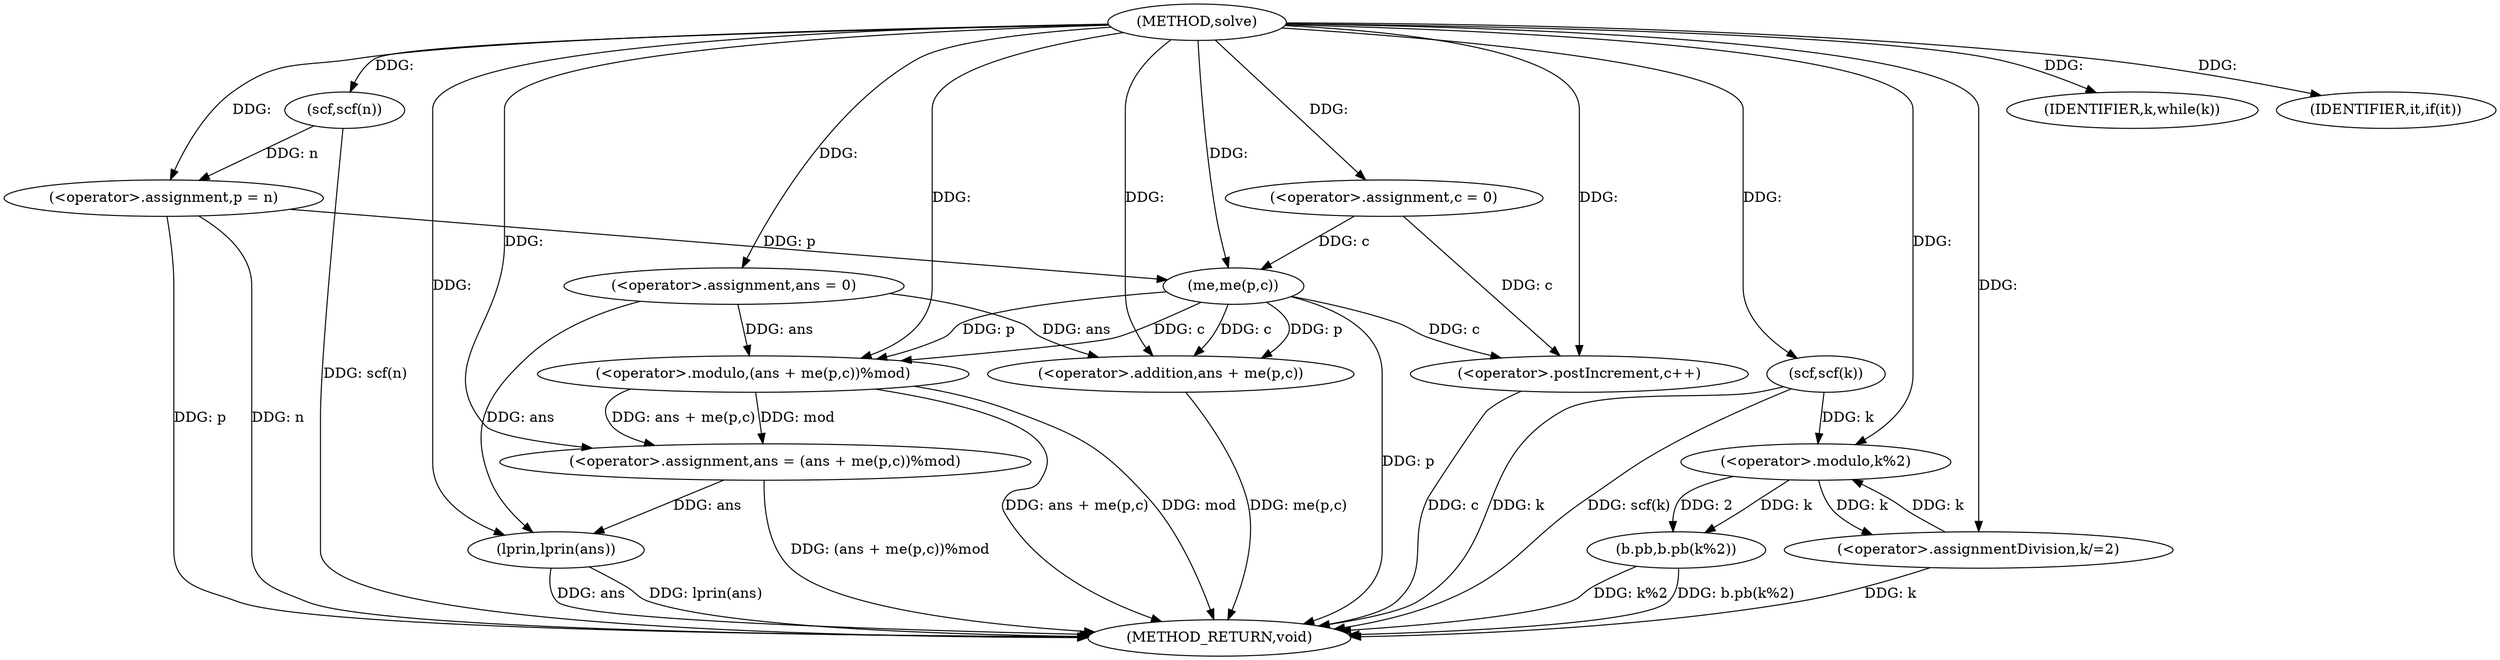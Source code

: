digraph "solve" {  
"1000142" [label = "(METHOD,solve)" ]
"1000191" [label = "(METHOD_RETURN,void)" ]
"1000163" [label = "(<operator>.assignment,c = 0)" ]
"1000167" [label = "(<operator>.assignment,ans = 0)" ]
"1000171" [label = "(<operator>.assignment,p = n)" ]
"1000189" [label = "(lprin,lprin(ans))" ]
"1000147" [label = "(scf,scf(n))" ]
"1000149" [label = "(scf,scf(k))" ]
"1000153" [label = "(IDENTIFIER,k,while(k))" ]
"1000187" [label = "(<operator>.postIncrement,c++)" ]
"1000155" [label = "(b.pb,b.pb(k%2))" ]
"1000159" [label = "(<operator>.assignmentDivision,k/=2)" ]
"1000177" [label = "(IDENTIFIER,it,if(it))" ]
"1000178" [label = "(<operator>.assignment,ans = (ans + me(p,c))%mod)" ]
"1000156" [label = "(<operator>.modulo,k%2)" ]
"1000180" [label = "(<operator>.modulo,(ans + me(p,c))%mod)" ]
"1000181" [label = "(<operator>.addition,ans + me(p,c))" ]
"1000183" [label = "(me,me(p,c))" ]
  "1000147" -> "1000191"  [ label = "DDG: scf(n)"] 
  "1000149" -> "1000191"  [ label = "DDG: k"] 
  "1000149" -> "1000191"  [ label = "DDG: scf(k)"] 
  "1000171" -> "1000191"  [ label = "DDG: p"] 
  "1000171" -> "1000191"  [ label = "DDG: n"] 
  "1000183" -> "1000191"  [ label = "DDG: p"] 
  "1000181" -> "1000191"  [ label = "DDG: me(p,c)"] 
  "1000180" -> "1000191"  [ label = "DDG: ans + me(p,c)"] 
  "1000178" -> "1000191"  [ label = "DDG: (ans + me(p,c))%mod"] 
  "1000187" -> "1000191"  [ label = "DDG: c"] 
  "1000189" -> "1000191"  [ label = "DDG: ans"] 
  "1000189" -> "1000191"  [ label = "DDG: lprin(ans)"] 
  "1000155" -> "1000191"  [ label = "DDG: k%2"] 
  "1000155" -> "1000191"  [ label = "DDG: b.pb(k%2)"] 
  "1000159" -> "1000191"  [ label = "DDG: k"] 
  "1000180" -> "1000191"  [ label = "DDG: mod"] 
  "1000142" -> "1000163"  [ label = "DDG: "] 
  "1000142" -> "1000167"  [ label = "DDG: "] 
  "1000147" -> "1000171"  [ label = "DDG: n"] 
  "1000142" -> "1000171"  [ label = "DDG: "] 
  "1000142" -> "1000153"  [ label = "DDG: "] 
  "1000167" -> "1000189"  [ label = "DDG: ans"] 
  "1000178" -> "1000189"  [ label = "DDG: ans"] 
  "1000142" -> "1000189"  [ label = "DDG: "] 
  "1000142" -> "1000147"  [ label = "DDG: "] 
  "1000142" -> "1000149"  [ label = "DDG: "] 
  "1000142" -> "1000159"  [ label = "DDG: "] 
  "1000142" -> "1000177"  [ label = "DDG: "] 
  "1000180" -> "1000178"  [ label = "DDG: mod"] 
  "1000180" -> "1000178"  [ label = "DDG: ans + me(p,c)"] 
  "1000163" -> "1000187"  [ label = "DDG: c"] 
  "1000183" -> "1000187"  [ label = "DDG: c"] 
  "1000142" -> "1000187"  [ label = "DDG: "] 
  "1000156" -> "1000155"  [ label = "DDG: k"] 
  "1000156" -> "1000155"  [ label = "DDG: 2"] 
  "1000156" -> "1000159"  [ label = "DDG: k"] 
  "1000142" -> "1000178"  [ label = "DDG: "] 
  "1000149" -> "1000156"  [ label = "DDG: k"] 
  "1000159" -> "1000156"  [ label = "DDG: k"] 
  "1000142" -> "1000156"  [ label = "DDG: "] 
  "1000167" -> "1000180"  [ label = "DDG: ans"] 
  "1000142" -> "1000180"  [ label = "DDG: "] 
  "1000183" -> "1000180"  [ label = "DDG: p"] 
  "1000183" -> "1000180"  [ label = "DDG: c"] 
  "1000167" -> "1000181"  [ label = "DDG: ans"] 
  "1000142" -> "1000181"  [ label = "DDG: "] 
  "1000183" -> "1000181"  [ label = "DDG: p"] 
  "1000183" -> "1000181"  [ label = "DDG: c"] 
  "1000171" -> "1000183"  [ label = "DDG: p"] 
  "1000142" -> "1000183"  [ label = "DDG: "] 
  "1000163" -> "1000183"  [ label = "DDG: c"] 
}
